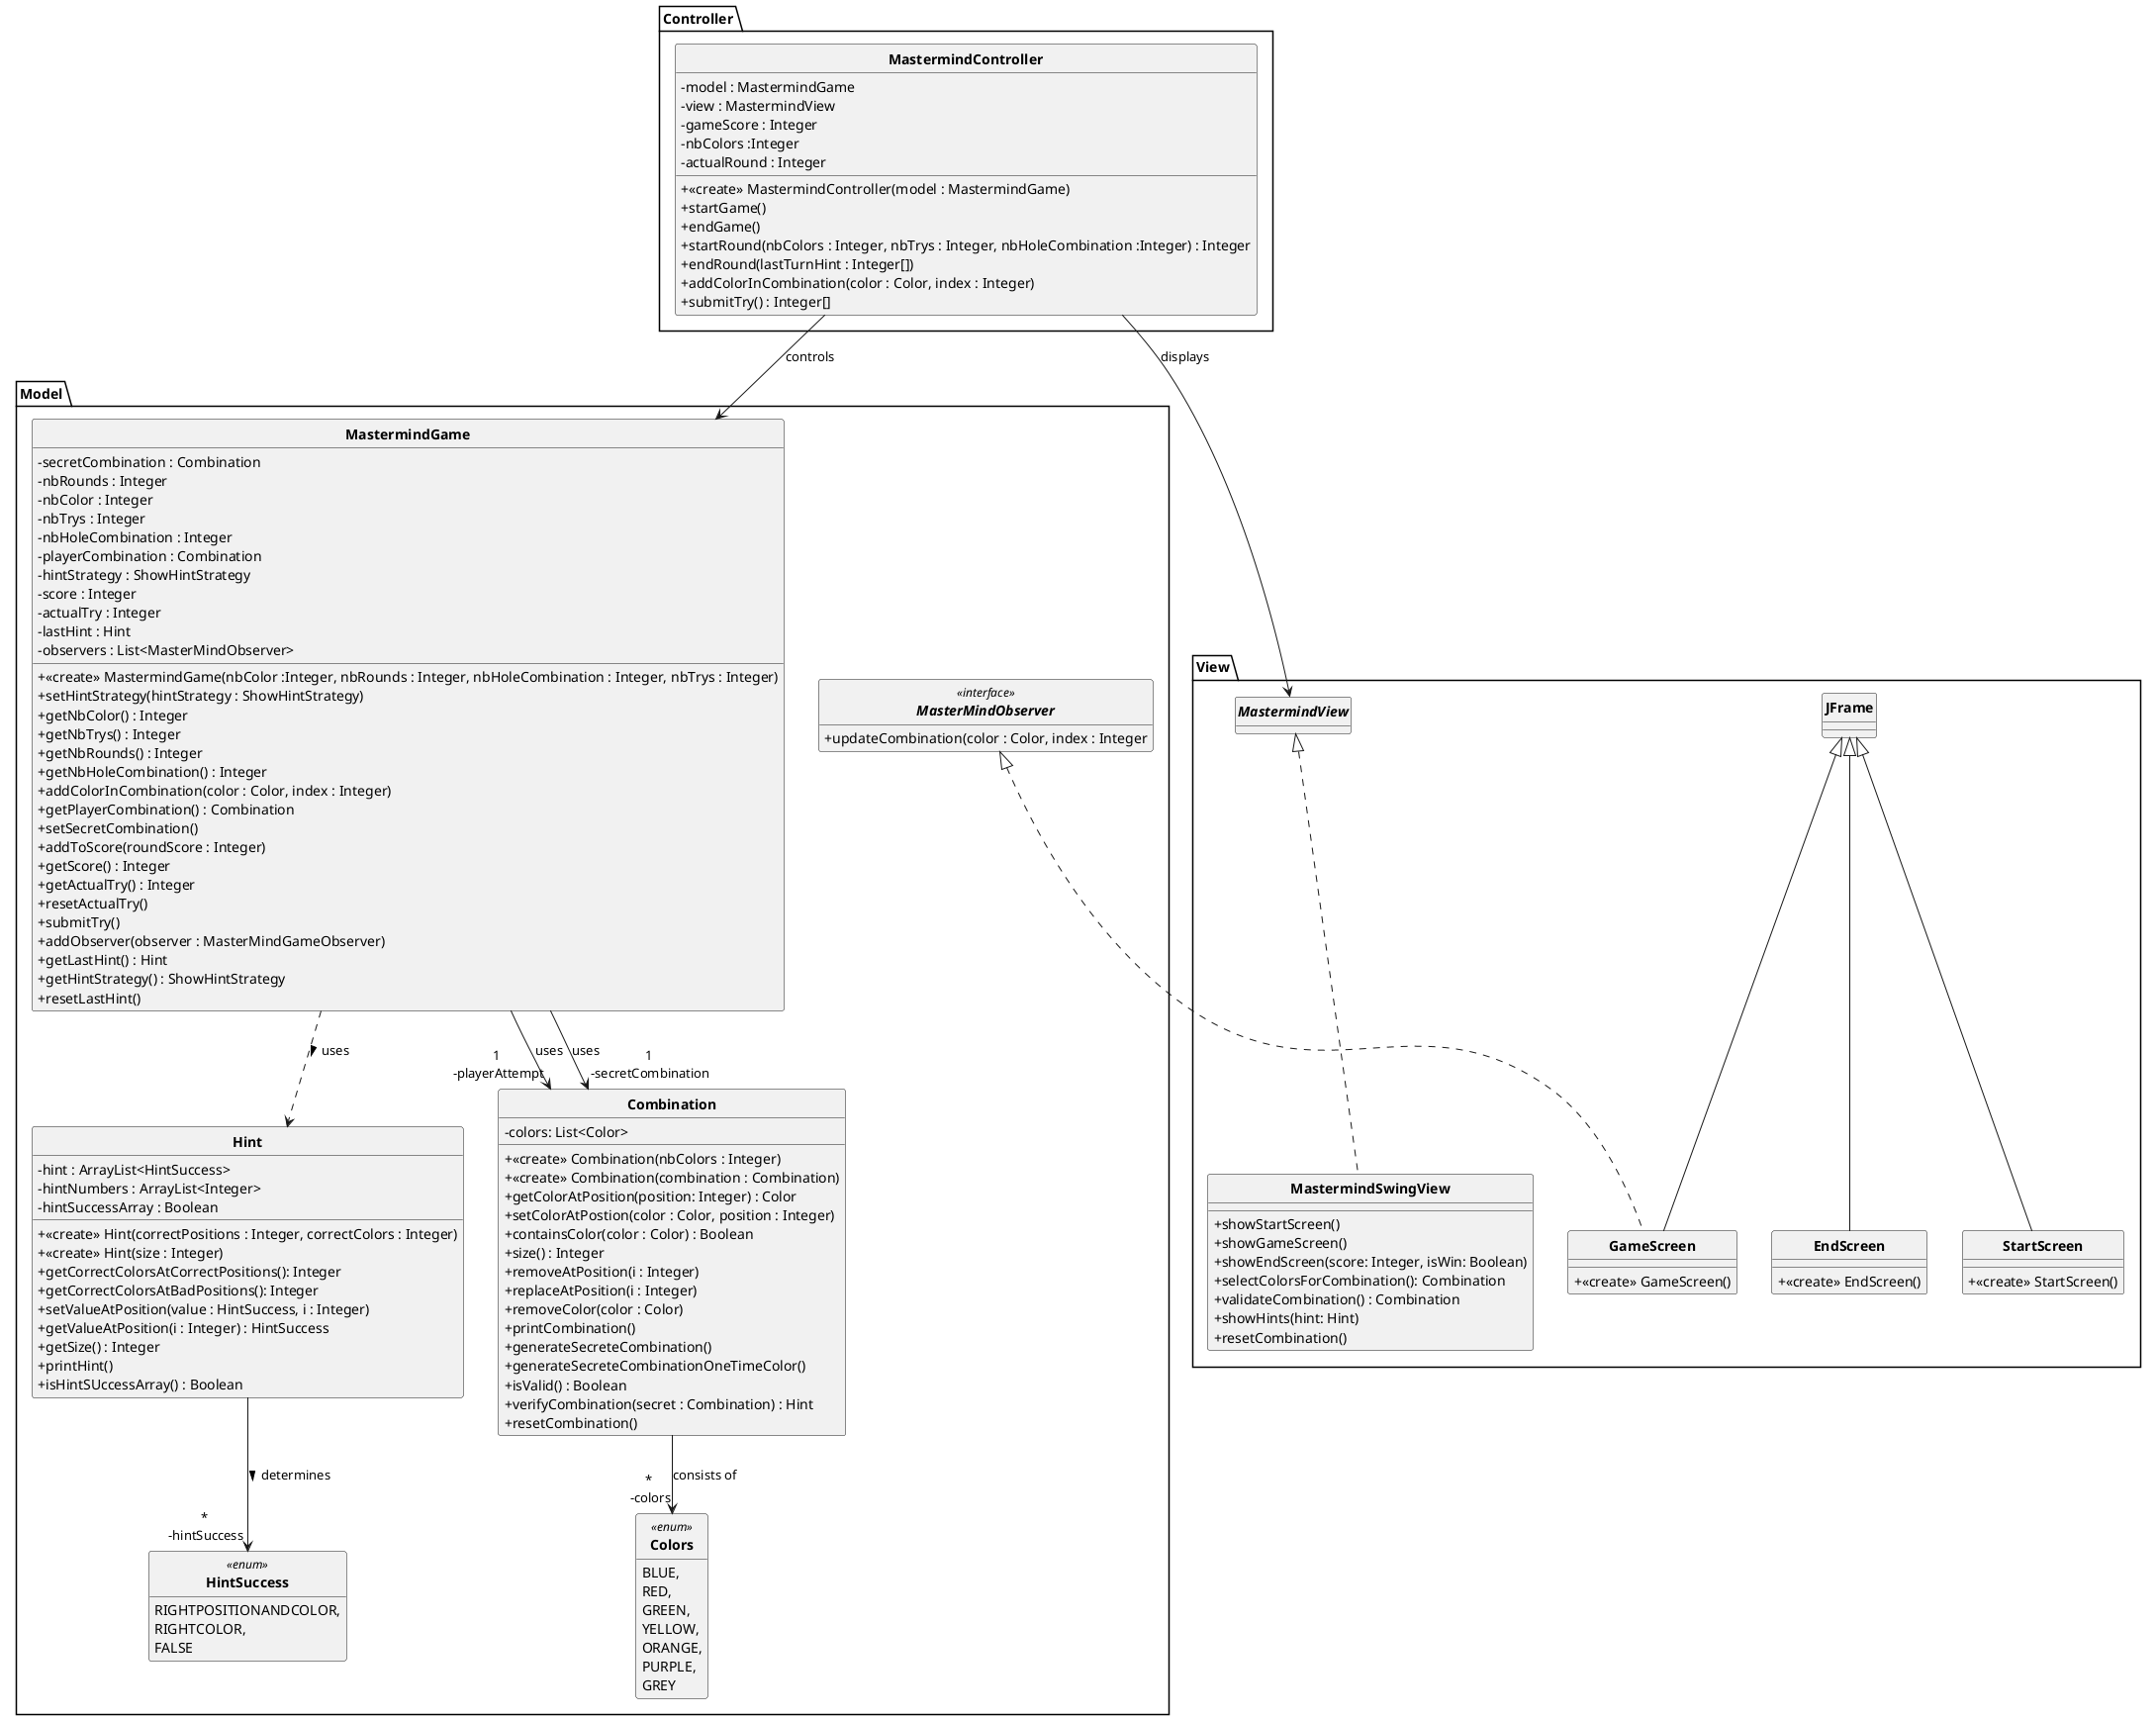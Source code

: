  @startuml
skinparam style strictuml
skinparam classAttributeIconSize 0
skinparam classFontStyle Bold
hide enum methods
hide interface attributes

package Model {

    class MastermindGame {
        - secretCombination : Combination
        - nbRounds : Integer
        - nbColor : Integer
        - nbTrys : Integer
        - nbHoleCombination : Integer
        - playerCombination : Combination
        - hintStrategy : ShowHintStrategy
        - score : Integer
        - actualTry : Integer
        - lastHint : Hint
        - observers : List<MasterMindObserver>

        + <<create>> MastermindGame(nbColor :Integer, nbRounds : Integer, nbHoleCombination : Integer, nbTrys : Integer)
        + setHintStrategy(hintStrategy : ShowHintStrategy)
        + getNbColor() : Integer
        + getNbTrys() : Integer
        + getNbRounds() : Integer
        + getNbHoleCombination() : Integer
        + addColorInCombination(color : Color, index : Integer)
        + getPlayerCombination() : Combination
        + setSecretCombination()
        + addToScore(roundScore : Integer)
        + getScore() : Integer
        + getActualTry() : Integer
        + resetActualTry()
        + submitTry()
        + addObserver(observer : MasterMindGameObserver)
        + getLastHint() : Hint
        + getHintStrategy() : ShowHintStrategy
        + resetLastHint()
    }

    class Combination {
        - colors: List<Color>
        + <<create>> Combination(nbColors : Integer)
        + <<create>> Combination(combination : Combination)
        + getColorAtPosition(position: Integer) : Color
        + setColorAtPostion(color : Color, position : Integer)
        + containsColor(color : Color) : Boolean
        + size() : Integer
        + removeAtPosition(i : Integer)
        + replaceAtPosition(i : Integer)
        + removeColor(color : Color)
        + printCombination()
        + generateSecreteCombination()
        + generateSecreteCombinationOneTimeColor()
        + isValid() : Boolean
        + verifyCombination(secret : Combination) : Hint
        + resetCombination()
    }

    class Hint {
        - hint : ArrayList<HintSuccess>
        - hintNumbers : ArrayList<Integer>
        - hintSuccessArray : Boolean
        + <<create>> Hint(correctPositions : Integer, correctColors : Integer)
        + <<create>> Hint(size : Integer)
        + getCorrectColorsAtCorrectPositions(): Integer
        + getCorrectColorsAtBadPositions(): Integer
        + setValueAtPosition(value : HintSuccess, i : Integer)
        + getValueAtPosition(i : Integer) : HintSuccess
        + getSize() : Integer
        + printHint()
        + isHintSUccessArray() : Boolean
    }

    enum Colors <<enum>> {
        BLUE,
        RED,
        GREEN,
        YELLOW,
        ORANGE,
        PURPLE,
        GREY
    }

    enum HintSuccess <<enum>> {
        RIGHTPOSITIONANDCOLOR,
        RIGHTCOLOR,
        FALSE
    }

    interface MasterMindObserver <<interface>> {
        + updateCombination(color : Color, index : Integer

    }


}

package View {

    class StartScreen extends JFrame {
        + <<create>> StartScreen()
    }

    class EndScreen extends JFrame {
        + <<create>> EndScreen()
    }

    class GameScreen extends JFrame implements Model.MasterMindObserver{
        + <<create>> GameScreen()
    }

    class MastermindSwingView implements MastermindView {
        + showStartScreen()
        + showGameScreen()
        + showEndScreen(score: Integer, isWin: Boolean)
        + selectColorsForCombination(): Combination
        + validateCombination() : Combination
        + showHints(hint: Hint)
        + resetCombination()
    }

}

package Controller {

    class MastermindController {
        - model : MastermindGame
        - view : MastermindView
        - gameScore : Integer
        - nbColors :Integer
        - actualRound : Integer
        + <<create>> MastermindController(model : MastermindGame)
        + startGame()
        + endGame()
        + startRound(nbColors : Integer, nbTrys : Integer, nbHoleCombination :Integer) : Integer
        + endRound(lastTurnHint : Integer[])
        + addColorInCombination(color : Color, index : Integer)
        + submitTry() : Integer[]

    }

}

MastermindGame --> "1\n -secretCombination" Combination : uses
MastermindGame --> "1\n -playerAttempt" Combination : uses
MastermindController --> MastermindGame : controls
MastermindController --> MastermindView : displays
Combination --> "*\n -colors" Colors : consists of
Hint --> "*\n -hintSuccess" HintSuccess : determines >
MastermindGame ..> Hint : uses >
@enduml
